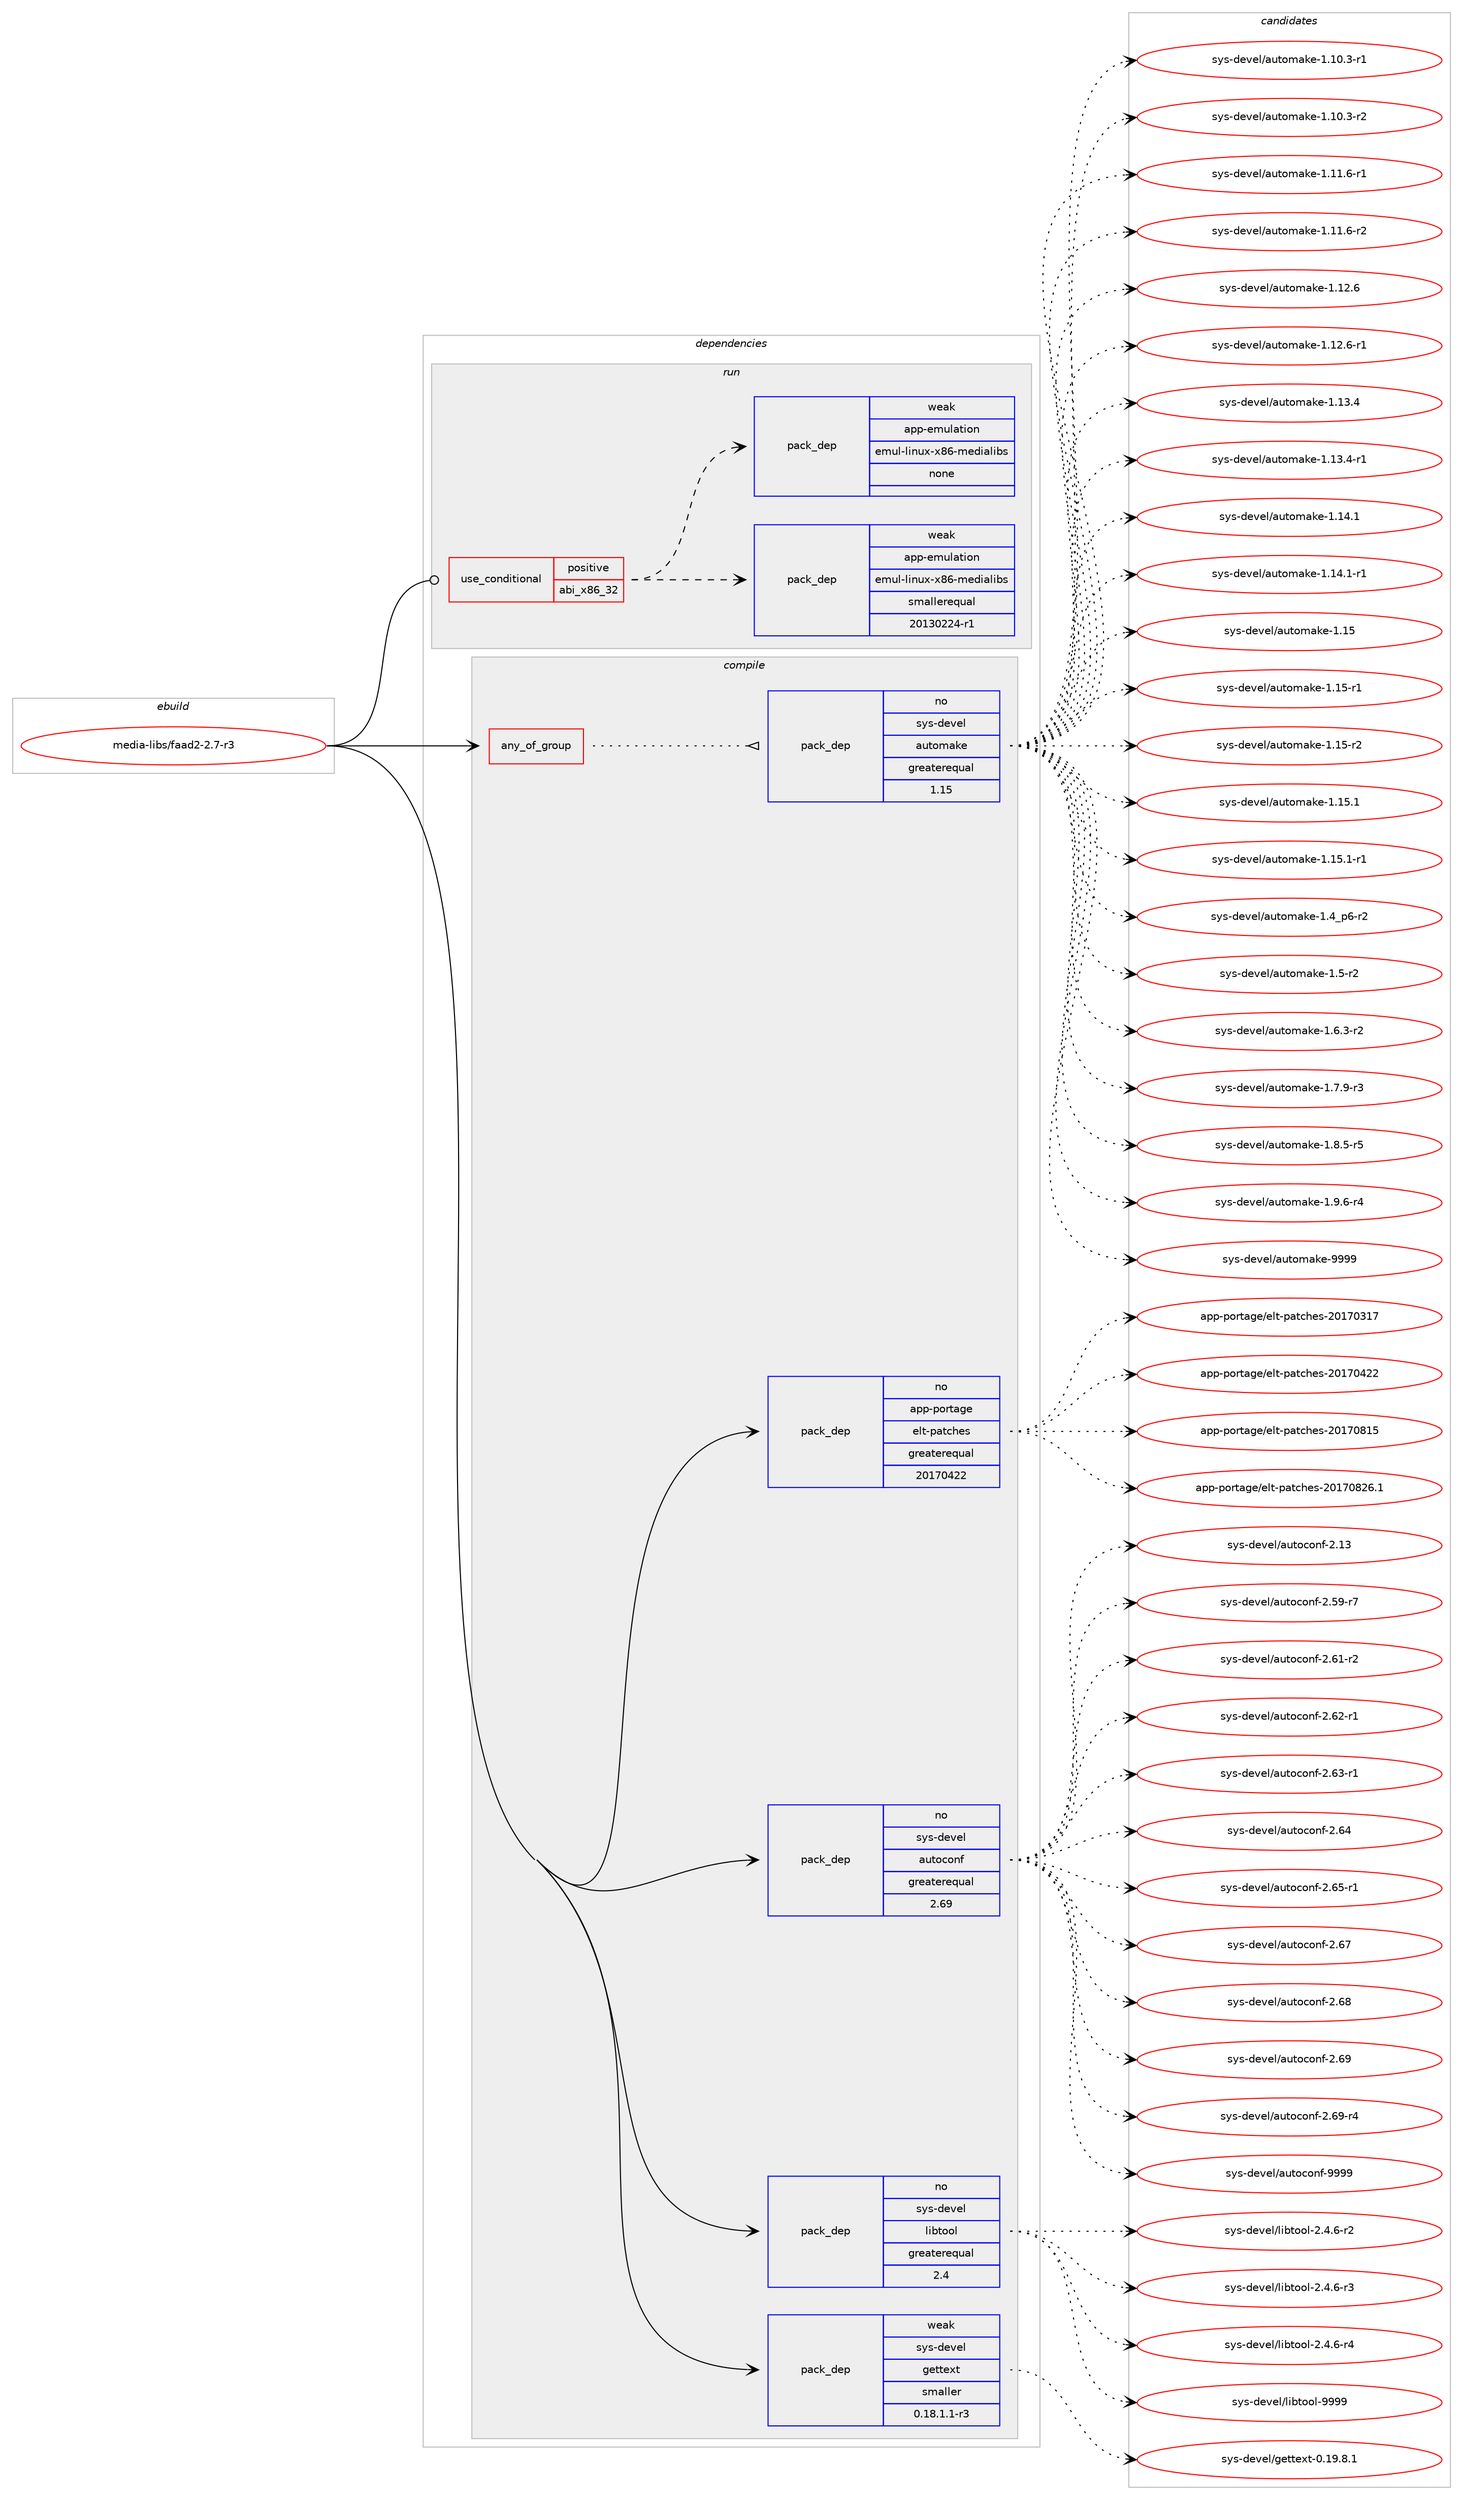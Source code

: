 digraph prolog {

# *************
# Graph options
# *************

newrank=true;
concentrate=true;
compound=true;
graph [rankdir=LR,fontname=Helvetica,fontsize=10,ranksep=1.5];#, ranksep=2.5, nodesep=0.2];
edge  [arrowhead=vee];
node  [fontname=Helvetica,fontsize=10];

# **********
# The ebuild
# **********

subgraph cluster_leftcol {
color=gray;
rank=same;
label=<<i>ebuild</i>>;
id [label="media-libs/faad2-2.7-r3", color=red, width=4, href="../media-libs/faad2-2.7-r3.svg"];
}

# ****************
# The dependencies
# ****************

subgraph cluster_midcol {
color=gray;
label=<<i>dependencies</i>>;
subgraph cluster_compile {
fillcolor="#eeeeee";
style=filled;
label=<<i>compile</i>>;
subgraph any5376 {
dependency360089 [label=<<TABLE BORDER="0" CELLBORDER="1" CELLSPACING="0" CELLPADDING="4"><TR><TD CELLPADDING="10">any_of_group</TD></TR></TABLE>>, shape=none, color=red];subgraph pack265721 {
dependency360090 [label=<<TABLE BORDER="0" CELLBORDER="1" CELLSPACING="0" CELLPADDING="4" WIDTH="220"><TR><TD ROWSPAN="6" CELLPADDING="30">pack_dep</TD></TR><TR><TD WIDTH="110">no</TD></TR><TR><TD>sys-devel</TD></TR><TR><TD>automake</TD></TR><TR><TD>greaterequal</TD></TR><TR><TD>1.15</TD></TR></TABLE>>, shape=none, color=blue];
}
dependency360089:e -> dependency360090:w [weight=20,style="dotted",arrowhead="oinv"];
}
id:e -> dependency360089:w [weight=20,style="solid",arrowhead="vee"];
subgraph pack265722 {
dependency360091 [label=<<TABLE BORDER="0" CELLBORDER="1" CELLSPACING="0" CELLPADDING="4" WIDTH="220"><TR><TD ROWSPAN="6" CELLPADDING="30">pack_dep</TD></TR><TR><TD WIDTH="110">no</TD></TR><TR><TD>app-portage</TD></TR><TR><TD>elt-patches</TD></TR><TR><TD>greaterequal</TD></TR><TR><TD>20170422</TD></TR></TABLE>>, shape=none, color=blue];
}
id:e -> dependency360091:w [weight=20,style="solid",arrowhead="vee"];
subgraph pack265723 {
dependency360092 [label=<<TABLE BORDER="0" CELLBORDER="1" CELLSPACING="0" CELLPADDING="4" WIDTH="220"><TR><TD ROWSPAN="6" CELLPADDING="30">pack_dep</TD></TR><TR><TD WIDTH="110">no</TD></TR><TR><TD>sys-devel</TD></TR><TR><TD>autoconf</TD></TR><TR><TD>greaterequal</TD></TR><TR><TD>2.69</TD></TR></TABLE>>, shape=none, color=blue];
}
id:e -> dependency360092:w [weight=20,style="solid",arrowhead="vee"];
subgraph pack265724 {
dependency360093 [label=<<TABLE BORDER="0" CELLBORDER="1" CELLSPACING="0" CELLPADDING="4" WIDTH="220"><TR><TD ROWSPAN="6" CELLPADDING="30">pack_dep</TD></TR><TR><TD WIDTH="110">no</TD></TR><TR><TD>sys-devel</TD></TR><TR><TD>libtool</TD></TR><TR><TD>greaterequal</TD></TR><TR><TD>2.4</TD></TR></TABLE>>, shape=none, color=blue];
}
id:e -> dependency360093:w [weight=20,style="solid",arrowhead="vee"];
subgraph pack265725 {
dependency360094 [label=<<TABLE BORDER="0" CELLBORDER="1" CELLSPACING="0" CELLPADDING="4" WIDTH="220"><TR><TD ROWSPAN="6" CELLPADDING="30">pack_dep</TD></TR><TR><TD WIDTH="110">weak</TD></TR><TR><TD>sys-devel</TD></TR><TR><TD>gettext</TD></TR><TR><TD>smaller</TD></TR><TR><TD>0.18.1.1-r3</TD></TR></TABLE>>, shape=none, color=blue];
}
id:e -> dependency360094:w [weight=20,style="solid",arrowhead="vee"];
}
subgraph cluster_compileandrun {
fillcolor="#eeeeee";
style=filled;
label=<<i>compile and run</i>>;
}
subgraph cluster_run {
fillcolor="#eeeeee";
style=filled;
label=<<i>run</i>>;
subgraph cond88864 {
dependency360095 [label=<<TABLE BORDER="0" CELLBORDER="1" CELLSPACING="0" CELLPADDING="4"><TR><TD ROWSPAN="3" CELLPADDING="10">use_conditional</TD></TR><TR><TD>positive</TD></TR><TR><TD>abi_x86_32</TD></TR></TABLE>>, shape=none, color=red];
subgraph pack265726 {
dependency360096 [label=<<TABLE BORDER="0" CELLBORDER="1" CELLSPACING="0" CELLPADDING="4" WIDTH="220"><TR><TD ROWSPAN="6" CELLPADDING="30">pack_dep</TD></TR><TR><TD WIDTH="110">weak</TD></TR><TR><TD>app-emulation</TD></TR><TR><TD>emul-linux-x86-medialibs</TD></TR><TR><TD>smallerequal</TD></TR><TR><TD>20130224-r1</TD></TR></TABLE>>, shape=none, color=blue];
}
dependency360095:e -> dependency360096:w [weight=20,style="dashed",arrowhead="vee"];
subgraph pack265727 {
dependency360097 [label=<<TABLE BORDER="0" CELLBORDER="1" CELLSPACING="0" CELLPADDING="4" WIDTH="220"><TR><TD ROWSPAN="6" CELLPADDING="30">pack_dep</TD></TR><TR><TD WIDTH="110">weak</TD></TR><TR><TD>app-emulation</TD></TR><TR><TD>emul-linux-x86-medialibs</TD></TR><TR><TD>none</TD></TR><TR><TD></TD></TR></TABLE>>, shape=none, color=blue];
}
dependency360095:e -> dependency360097:w [weight=20,style="dashed",arrowhead="vee"];
}
id:e -> dependency360095:w [weight=20,style="solid",arrowhead="odot"];
}
}

# **************
# The candidates
# **************

subgraph cluster_choices {
rank=same;
color=gray;
label=<<i>candidates</i>>;

subgraph choice265721 {
color=black;
nodesep=1;
choice11512111545100101118101108479711711611110997107101454946494846514511449 [label="sys-devel/automake-1.10.3-r1", color=red, width=4,href="../sys-devel/automake-1.10.3-r1.svg"];
choice11512111545100101118101108479711711611110997107101454946494846514511450 [label="sys-devel/automake-1.10.3-r2", color=red, width=4,href="../sys-devel/automake-1.10.3-r2.svg"];
choice11512111545100101118101108479711711611110997107101454946494946544511449 [label="sys-devel/automake-1.11.6-r1", color=red, width=4,href="../sys-devel/automake-1.11.6-r1.svg"];
choice11512111545100101118101108479711711611110997107101454946494946544511450 [label="sys-devel/automake-1.11.6-r2", color=red, width=4,href="../sys-devel/automake-1.11.6-r2.svg"];
choice1151211154510010111810110847971171161111099710710145494649504654 [label="sys-devel/automake-1.12.6", color=red, width=4,href="../sys-devel/automake-1.12.6.svg"];
choice11512111545100101118101108479711711611110997107101454946495046544511449 [label="sys-devel/automake-1.12.6-r1", color=red, width=4,href="../sys-devel/automake-1.12.6-r1.svg"];
choice1151211154510010111810110847971171161111099710710145494649514652 [label="sys-devel/automake-1.13.4", color=red, width=4,href="../sys-devel/automake-1.13.4.svg"];
choice11512111545100101118101108479711711611110997107101454946495146524511449 [label="sys-devel/automake-1.13.4-r1", color=red, width=4,href="../sys-devel/automake-1.13.4-r1.svg"];
choice1151211154510010111810110847971171161111099710710145494649524649 [label="sys-devel/automake-1.14.1", color=red, width=4,href="../sys-devel/automake-1.14.1.svg"];
choice11512111545100101118101108479711711611110997107101454946495246494511449 [label="sys-devel/automake-1.14.1-r1", color=red, width=4,href="../sys-devel/automake-1.14.1-r1.svg"];
choice115121115451001011181011084797117116111109971071014549464953 [label="sys-devel/automake-1.15", color=red, width=4,href="../sys-devel/automake-1.15.svg"];
choice1151211154510010111810110847971171161111099710710145494649534511449 [label="sys-devel/automake-1.15-r1", color=red, width=4,href="../sys-devel/automake-1.15-r1.svg"];
choice1151211154510010111810110847971171161111099710710145494649534511450 [label="sys-devel/automake-1.15-r2", color=red, width=4,href="../sys-devel/automake-1.15-r2.svg"];
choice1151211154510010111810110847971171161111099710710145494649534649 [label="sys-devel/automake-1.15.1", color=red, width=4,href="../sys-devel/automake-1.15.1.svg"];
choice11512111545100101118101108479711711611110997107101454946495346494511449 [label="sys-devel/automake-1.15.1-r1", color=red, width=4,href="../sys-devel/automake-1.15.1-r1.svg"];
choice115121115451001011181011084797117116111109971071014549465295112544511450 [label="sys-devel/automake-1.4_p6-r2", color=red, width=4,href="../sys-devel/automake-1.4_p6-r2.svg"];
choice11512111545100101118101108479711711611110997107101454946534511450 [label="sys-devel/automake-1.5-r2", color=red, width=4,href="../sys-devel/automake-1.5-r2.svg"];
choice115121115451001011181011084797117116111109971071014549465446514511450 [label="sys-devel/automake-1.6.3-r2", color=red, width=4,href="../sys-devel/automake-1.6.3-r2.svg"];
choice115121115451001011181011084797117116111109971071014549465546574511451 [label="sys-devel/automake-1.7.9-r3", color=red, width=4,href="../sys-devel/automake-1.7.9-r3.svg"];
choice115121115451001011181011084797117116111109971071014549465646534511453 [label="sys-devel/automake-1.8.5-r5", color=red, width=4,href="../sys-devel/automake-1.8.5-r5.svg"];
choice115121115451001011181011084797117116111109971071014549465746544511452 [label="sys-devel/automake-1.9.6-r4", color=red, width=4,href="../sys-devel/automake-1.9.6-r4.svg"];
choice115121115451001011181011084797117116111109971071014557575757 [label="sys-devel/automake-9999", color=red, width=4,href="../sys-devel/automake-9999.svg"];
dependency360090:e -> choice11512111545100101118101108479711711611110997107101454946494846514511449:w [style=dotted,weight="100"];
dependency360090:e -> choice11512111545100101118101108479711711611110997107101454946494846514511450:w [style=dotted,weight="100"];
dependency360090:e -> choice11512111545100101118101108479711711611110997107101454946494946544511449:w [style=dotted,weight="100"];
dependency360090:e -> choice11512111545100101118101108479711711611110997107101454946494946544511450:w [style=dotted,weight="100"];
dependency360090:e -> choice1151211154510010111810110847971171161111099710710145494649504654:w [style=dotted,weight="100"];
dependency360090:e -> choice11512111545100101118101108479711711611110997107101454946495046544511449:w [style=dotted,weight="100"];
dependency360090:e -> choice1151211154510010111810110847971171161111099710710145494649514652:w [style=dotted,weight="100"];
dependency360090:e -> choice11512111545100101118101108479711711611110997107101454946495146524511449:w [style=dotted,weight="100"];
dependency360090:e -> choice1151211154510010111810110847971171161111099710710145494649524649:w [style=dotted,weight="100"];
dependency360090:e -> choice11512111545100101118101108479711711611110997107101454946495246494511449:w [style=dotted,weight="100"];
dependency360090:e -> choice115121115451001011181011084797117116111109971071014549464953:w [style=dotted,weight="100"];
dependency360090:e -> choice1151211154510010111810110847971171161111099710710145494649534511449:w [style=dotted,weight="100"];
dependency360090:e -> choice1151211154510010111810110847971171161111099710710145494649534511450:w [style=dotted,weight="100"];
dependency360090:e -> choice1151211154510010111810110847971171161111099710710145494649534649:w [style=dotted,weight="100"];
dependency360090:e -> choice11512111545100101118101108479711711611110997107101454946495346494511449:w [style=dotted,weight="100"];
dependency360090:e -> choice115121115451001011181011084797117116111109971071014549465295112544511450:w [style=dotted,weight="100"];
dependency360090:e -> choice11512111545100101118101108479711711611110997107101454946534511450:w [style=dotted,weight="100"];
dependency360090:e -> choice115121115451001011181011084797117116111109971071014549465446514511450:w [style=dotted,weight="100"];
dependency360090:e -> choice115121115451001011181011084797117116111109971071014549465546574511451:w [style=dotted,weight="100"];
dependency360090:e -> choice115121115451001011181011084797117116111109971071014549465646534511453:w [style=dotted,weight="100"];
dependency360090:e -> choice115121115451001011181011084797117116111109971071014549465746544511452:w [style=dotted,weight="100"];
dependency360090:e -> choice115121115451001011181011084797117116111109971071014557575757:w [style=dotted,weight="100"];
}
subgraph choice265722 {
color=black;
nodesep=1;
choice97112112451121111141169710310147101108116451129711699104101115455048495548514955 [label="app-portage/elt-patches-20170317", color=red, width=4,href="../app-portage/elt-patches-20170317.svg"];
choice97112112451121111141169710310147101108116451129711699104101115455048495548525050 [label="app-portage/elt-patches-20170422", color=red, width=4,href="../app-portage/elt-patches-20170422.svg"];
choice97112112451121111141169710310147101108116451129711699104101115455048495548564953 [label="app-portage/elt-patches-20170815", color=red, width=4,href="../app-portage/elt-patches-20170815.svg"];
choice971121124511211111411697103101471011081164511297116991041011154550484955485650544649 [label="app-portage/elt-patches-20170826.1", color=red, width=4,href="../app-portage/elt-patches-20170826.1.svg"];
dependency360091:e -> choice97112112451121111141169710310147101108116451129711699104101115455048495548514955:w [style=dotted,weight="100"];
dependency360091:e -> choice97112112451121111141169710310147101108116451129711699104101115455048495548525050:w [style=dotted,weight="100"];
dependency360091:e -> choice97112112451121111141169710310147101108116451129711699104101115455048495548564953:w [style=dotted,weight="100"];
dependency360091:e -> choice971121124511211111411697103101471011081164511297116991041011154550484955485650544649:w [style=dotted,weight="100"];
}
subgraph choice265723 {
color=black;
nodesep=1;
choice115121115451001011181011084797117116111991111101024550464951 [label="sys-devel/autoconf-2.13", color=red, width=4,href="../sys-devel/autoconf-2.13.svg"];
choice1151211154510010111810110847971171161119911111010245504653574511455 [label="sys-devel/autoconf-2.59-r7", color=red, width=4,href="../sys-devel/autoconf-2.59-r7.svg"];
choice1151211154510010111810110847971171161119911111010245504654494511450 [label="sys-devel/autoconf-2.61-r2", color=red, width=4,href="../sys-devel/autoconf-2.61-r2.svg"];
choice1151211154510010111810110847971171161119911111010245504654504511449 [label="sys-devel/autoconf-2.62-r1", color=red, width=4,href="../sys-devel/autoconf-2.62-r1.svg"];
choice1151211154510010111810110847971171161119911111010245504654514511449 [label="sys-devel/autoconf-2.63-r1", color=red, width=4,href="../sys-devel/autoconf-2.63-r1.svg"];
choice115121115451001011181011084797117116111991111101024550465452 [label="sys-devel/autoconf-2.64", color=red, width=4,href="../sys-devel/autoconf-2.64.svg"];
choice1151211154510010111810110847971171161119911111010245504654534511449 [label="sys-devel/autoconf-2.65-r1", color=red, width=4,href="../sys-devel/autoconf-2.65-r1.svg"];
choice115121115451001011181011084797117116111991111101024550465455 [label="sys-devel/autoconf-2.67", color=red, width=4,href="../sys-devel/autoconf-2.67.svg"];
choice115121115451001011181011084797117116111991111101024550465456 [label="sys-devel/autoconf-2.68", color=red, width=4,href="../sys-devel/autoconf-2.68.svg"];
choice115121115451001011181011084797117116111991111101024550465457 [label="sys-devel/autoconf-2.69", color=red, width=4,href="../sys-devel/autoconf-2.69.svg"];
choice1151211154510010111810110847971171161119911111010245504654574511452 [label="sys-devel/autoconf-2.69-r4", color=red, width=4,href="../sys-devel/autoconf-2.69-r4.svg"];
choice115121115451001011181011084797117116111991111101024557575757 [label="sys-devel/autoconf-9999", color=red, width=4,href="../sys-devel/autoconf-9999.svg"];
dependency360092:e -> choice115121115451001011181011084797117116111991111101024550464951:w [style=dotted,weight="100"];
dependency360092:e -> choice1151211154510010111810110847971171161119911111010245504653574511455:w [style=dotted,weight="100"];
dependency360092:e -> choice1151211154510010111810110847971171161119911111010245504654494511450:w [style=dotted,weight="100"];
dependency360092:e -> choice1151211154510010111810110847971171161119911111010245504654504511449:w [style=dotted,weight="100"];
dependency360092:e -> choice1151211154510010111810110847971171161119911111010245504654514511449:w [style=dotted,weight="100"];
dependency360092:e -> choice115121115451001011181011084797117116111991111101024550465452:w [style=dotted,weight="100"];
dependency360092:e -> choice1151211154510010111810110847971171161119911111010245504654534511449:w [style=dotted,weight="100"];
dependency360092:e -> choice115121115451001011181011084797117116111991111101024550465455:w [style=dotted,weight="100"];
dependency360092:e -> choice115121115451001011181011084797117116111991111101024550465456:w [style=dotted,weight="100"];
dependency360092:e -> choice115121115451001011181011084797117116111991111101024550465457:w [style=dotted,weight="100"];
dependency360092:e -> choice1151211154510010111810110847971171161119911111010245504654574511452:w [style=dotted,weight="100"];
dependency360092:e -> choice115121115451001011181011084797117116111991111101024557575757:w [style=dotted,weight="100"];
}
subgraph choice265724 {
color=black;
nodesep=1;
choice1151211154510010111810110847108105981161111111084550465246544511450 [label="sys-devel/libtool-2.4.6-r2", color=red, width=4,href="../sys-devel/libtool-2.4.6-r2.svg"];
choice1151211154510010111810110847108105981161111111084550465246544511451 [label="sys-devel/libtool-2.4.6-r3", color=red, width=4,href="../sys-devel/libtool-2.4.6-r3.svg"];
choice1151211154510010111810110847108105981161111111084550465246544511452 [label="sys-devel/libtool-2.4.6-r4", color=red, width=4,href="../sys-devel/libtool-2.4.6-r4.svg"];
choice1151211154510010111810110847108105981161111111084557575757 [label="sys-devel/libtool-9999", color=red, width=4,href="../sys-devel/libtool-9999.svg"];
dependency360093:e -> choice1151211154510010111810110847108105981161111111084550465246544511450:w [style=dotted,weight="100"];
dependency360093:e -> choice1151211154510010111810110847108105981161111111084550465246544511451:w [style=dotted,weight="100"];
dependency360093:e -> choice1151211154510010111810110847108105981161111111084550465246544511452:w [style=dotted,weight="100"];
dependency360093:e -> choice1151211154510010111810110847108105981161111111084557575757:w [style=dotted,weight="100"];
}
subgraph choice265725 {
color=black;
nodesep=1;
choice1151211154510010111810110847103101116116101120116454846495746564649 [label="sys-devel/gettext-0.19.8.1", color=red, width=4,href="../sys-devel/gettext-0.19.8.1.svg"];
dependency360094:e -> choice1151211154510010111810110847103101116116101120116454846495746564649:w [style=dotted,weight="100"];
}
subgraph choice265726 {
color=black;
nodesep=1;
}
subgraph choice265727 {
color=black;
nodesep=1;
}
}

}
